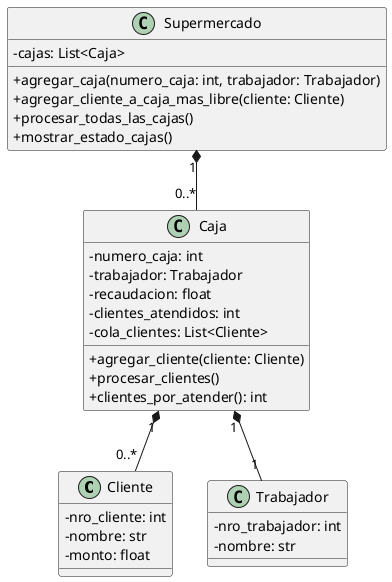 @startuml
' Estilo opcional
skinparam classAttributeIconSize 0

' ===== CLASE CLIENTE =====
class Cliente {
    - nro_cliente: int
    - nombre: str
    - monto: float
}

' ===== CLASE TRABAJADOR =====
class Trabajador {
    - nro_trabajador: int
    - nombre: str
}

' ===== CLASE CAJA =====
class Caja {
    - numero_caja: int
    - trabajador: Trabajador
    - recaudacion: float
    - clientes_atendidos: int
    - cola_clientes: List<Cliente>
    + agregar_cliente(cliente: Cliente)
    + procesar_clientes()
    + clientes_por_atender(): int
}

' ===== CLASE SUPERMERCADO =====
class Supermercado {
    - cajas: List<Caja>
    + agregar_caja(numero_caja: int, trabajador: Trabajador)
    + agregar_cliente_a_caja_mas_libre(cliente: Cliente)
    + procesar_todas_las_cajas()
    + mostrar_estado_cajas()
}

' ===== Relaciones =====
Supermercado "1" *-- "0..*" Caja
Caja "1" *-- "0..*" Cliente
Caja "1" *-- "1" Trabajador

@end
